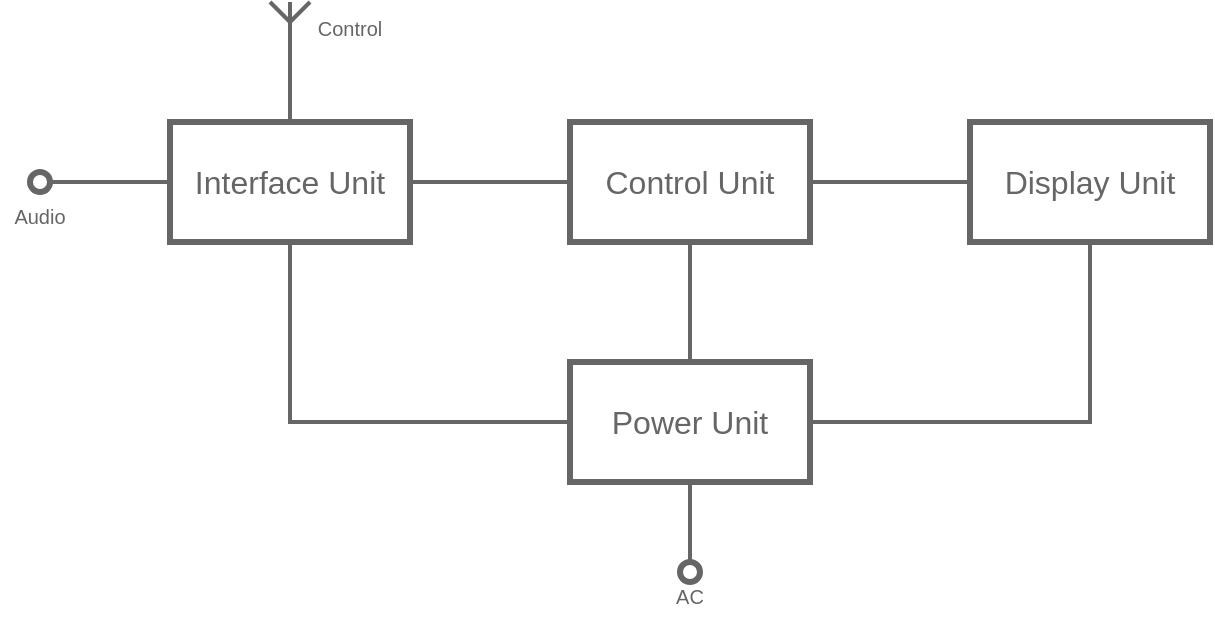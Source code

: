 <mxfile version="14.6.13" type="device"><diagram id="bmT33EYuN2ZeNp8fkeh6" name="HLA"><mxGraphModel dx="677" dy="401" grid="1" gridSize="10" guides="1" tooltips="1" connect="1" arrows="1" fold="1" page="1" pageScale="1" pageWidth="827" pageHeight="583" background="#ffffff" math="0" shadow="0"><root><mxCell id="0"/><mxCell id="1" parent="0"/><mxCell id="_oTVckai_7-js6mU2ZwT-8" style="edgeStyle=orthogonalEdgeStyle;rounded=0;orthogonalLoop=1;jettySize=auto;html=1;exitX=1;exitY=0.5;exitDx=0;exitDy=0;endArrow=none;endFill=0;strokeColor=#666666;strokeWidth=2;entryX=0;entryY=0.5;entryDx=0;entryDy=0;" parent="1" source="_oTVckai_7-js6mU2ZwT-1" target="_oTVckai_7-js6mU2ZwT-2" edge="1"><mxGeometry relative="1" as="geometry"><mxPoint x="300" y="190" as="targetPoint"/></mxGeometry></mxCell><mxCell id="_oTVckai_7-js6mU2ZwT-1" value="&lt;font color=&quot;#666666&quot; style=&quot;font-size: 16px&quot;&gt;Interface Unit&lt;/font&gt;" style="rounded=0;whiteSpace=wrap;html=1;fillColor=none;strokeColor=#666666;strokeWidth=3;" parent="1" vertex="1"><mxGeometry x="160" y="120" width="120" height="60" as="geometry"/></mxCell><mxCell id="_oTVckai_7-js6mU2ZwT-2" value="&lt;font color=&quot;#666666&quot; style=&quot;font-size: 16px&quot;&gt;Control Unit&lt;/font&gt;" style="rounded=0;whiteSpace=wrap;html=1;fillColor=none;strokeColor=#666666;strokeWidth=3;" parent="1" vertex="1"><mxGeometry x="360" y="120" width="120" height="60" as="geometry"/></mxCell><mxCell id="_oTVckai_7-js6mU2ZwT-17" value="" style="edgeStyle=orthogonalEdgeStyle;rounded=0;orthogonalLoop=1;jettySize=auto;html=1;endArrow=none;endFill=0;strokeColor=#666666;strokeWidth=2;entryX=0.5;entryY=0;entryDx=0;entryDy=0;" parent="1" source="_oTVckai_7-js6mU2ZwT-4" target="_oTVckai_7-js6mU2ZwT-18" edge="1"><mxGeometry relative="1" as="geometry"><mxPoint x="420" y="360" as="targetPoint"/></mxGeometry></mxCell><mxCell id="_oTVckai_7-js6mU2ZwT-4" value="&lt;font color=&quot;#666666&quot; style=&quot;font-size: 16px&quot;&gt;Power Unit&lt;/font&gt;" style="rounded=0;whiteSpace=wrap;html=1;fillColor=none;strokeColor=#666666;strokeWidth=3;" parent="1" vertex="1"><mxGeometry x="360" y="240" width="120" height="60" as="geometry"/></mxCell><mxCell id="_oTVckai_7-js6mU2ZwT-6" value="&lt;font color=&quot;#666666&quot; style=&quot;font-size: 16px&quot;&gt;Display Unit&lt;/font&gt;" style="rounded=0;whiteSpace=wrap;html=1;fillColor=none;strokeColor=#666666;strokeWidth=3;" parent="1" vertex="1"><mxGeometry x="560" y="120" width="120" height="60" as="geometry"/></mxCell><mxCell id="_oTVckai_7-js6mU2ZwT-9" style="edgeStyle=orthogonalEdgeStyle;rounded=0;orthogonalLoop=1;jettySize=auto;html=1;entryX=0;entryY=0.5;entryDx=0;entryDy=0;endArrow=none;endFill=0;strokeColor=#666666;strokeWidth=2;exitX=1;exitY=0.5;exitDx=0;exitDy=0;" parent="1" source="_oTVckai_7-js6mU2ZwT-2" target="_oTVckai_7-js6mU2ZwT-6" edge="1"><mxGeometry relative="1" as="geometry"><mxPoint x="500" y="220" as="sourcePoint"/><mxPoint x="370" y="160" as="targetPoint"/></mxGeometry></mxCell><mxCell id="_oTVckai_7-js6mU2ZwT-10" style="edgeStyle=orthogonalEdgeStyle;rounded=0;orthogonalLoop=1;jettySize=auto;html=1;entryX=0.5;entryY=0;entryDx=0;entryDy=0;endArrow=none;endFill=0;strokeColor=#666666;strokeWidth=2;exitX=0.5;exitY=1;exitDx=0;exitDy=0;" parent="1" source="_oTVckai_7-js6mU2ZwT-2" target="_oTVckai_7-js6mU2ZwT-4" edge="1"><mxGeometry relative="1" as="geometry"><mxPoint x="490" y="160" as="sourcePoint"/><mxPoint x="570" y="160" as="targetPoint"/></mxGeometry></mxCell><mxCell id="_oTVckai_7-js6mU2ZwT-11" style="edgeStyle=orthogonalEdgeStyle;rounded=0;orthogonalLoop=1;jettySize=auto;html=1;entryX=1;entryY=0.5;entryDx=0;entryDy=0;endArrow=none;endFill=0;strokeColor=#666666;strokeWidth=2;exitX=0.5;exitY=1;exitDx=0;exitDy=0;" parent="1" source="_oTVckai_7-js6mU2ZwT-6" target="_oTVckai_7-js6mU2ZwT-4" edge="1"><mxGeometry relative="1" as="geometry"><mxPoint x="430" y="190" as="sourcePoint"/><mxPoint x="430" y="270" as="targetPoint"/></mxGeometry></mxCell><mxCell id="_oTVckai_7-js6mU2ZwT-12" style="edgeStyle=orthogonalEdgeStyle;rounded=0;orthogonalLoop=1;jettySize=auto;html=1;entryX=0;entryY=0.5;entryDx=0;entryDy=0;endArrow=none;endFill=0;strokeColor=#666666;strokeWidth=2;exitX=0.5;exitY=1;exitDx=0;exitDy=0;" parent="1" source="_oTVckai_7-js6mU2ZwT-1" target="_oTVckai_7-js6mU2ZwT-4" edge="1"><mxGeometry relative="1" as="geometry"><mxPoint x="630" y="190" as="sourcePoint"/><mxPoint x="490" y="300" as="targetPoint"/></mxGeometry></mxCell><mxCell id="_oTVckai_7-js6mU2ZwT-13" style="edgeStyle=orthogonalEdgeStyle;rounded=0;orthogonalLoop=1;jettySize=auto;html=1;endArrow=none;endFill=0;strokeColor=#666666;strokeWidth=2;exitX=0;exitY=0.5;exitDx=0;exitDy=0;" parent="1" source="_oTVckai_7-js6mU2ZwT-1" target="_oTVckai_7-js6mU2ZwT-14" edge="1"><mxGeometry relative="1" as="geometry"><mxPoint x="230" y="190" as="sourcePoint"/><mxPoint x="110" y="150" as="targetPoint"/></mxGeometry></mxCell><mxCell id="_oTVckai_7-js6mU2ZwT-14" value="" style="ellipse;whiteSpace=wrap;html=1;strokeColor=#666666;strokeWidth=3;fillColor=none;" parent="1" vertex="1"><mxGeometry x="90" y="145" width="10" height="10" as="geometry"/></mxCell><mxCell id="_oTVckai_7-js6mU2ZwT-18" value="" style="ellipse;whiteSpace=wrap;html=1;strokeColor=#666666;strokeWidth=3;fillColor=none;" parent="1" vertex="1"><mxGeometry x="415" y="340" width="10" height="10" as="geometry"/></mxCell><mxCell id="_oTVckai_7-js6mU2ZwT-19" style="edgeStyle=orthogonalEdgeStyle;rounded=0;orthogonalLoop=1;jettySize=auto;html=1;endArrow=none;endFill=0;strokeColor=#666666;strokeWidth=2;exitX=0.5;exitY=0;exitDx=0;exitDy=0;" parent="1" source="_oTVckai_7-js6mU2ZwT-1" edge="1"><mxGeometry relative="1" as="geometry"><mxPoint x="170" y="160" as="sourcePoint"/><mxPoint x="220" y="60" as="targetPoint"/></mxGeometry></mxCell><mxCell id="_oTVckai_7-js6mU2ZwT-20" style="rounded=0;orthogonalLoop=1;jettySize=auto;html=1;endArrow=none;endFill=0;strokeColor=#666666;strokeWidth=2;" parent="1" edge="1"><mxGeometry relative="1" as="geometry"><mxPoint x="220" y="70" as="sourcePoint"/><mxPoint x="230" y="60" as="targetPoint"/></mxGeometry></mxCell><mxCell id="_oTVckai_7-js6mU2ZwT-21" style="rounded=0;orthogonalLoop=1;jettySize=auto;html=1;endArrow=none;endFill=0;strokeColor=#666666;strokeWidth=2;" parent="1" edge="1"><mxGeometry relative="1" as="geometry"><mxPoint x="220" y="70" as="sourcePoint"/><mxPoint x="210" y="60" as="targetPoint"/></mxGeometry></mxCell><mxCell id="M7XxlHNpDs_SlHbdELkO-2" value="&lt;font color=&quot;#666666&quot; style=&quot;font-size: 10px;&quot;&gt;AC&lt;/font&gt;" style="rounded=0;whiteSpace=wrap;html=1;fillColor=none;strokeWidth=3;strokeColor=none;fontSize=10;" vertex="1" parent="1"><mxGeometry x="400" y="344" width="40" height="26" as="geometry"/></mxCell><mxCell id="M7XxlHNpDs_SlHbdELkO-3" value="&lt;font color=&quot;#666666&quot; style=&quot;font-size: 10px&quot;&gt;Audio&lt;/font&gt;" style="rounded=0;whiteSpace=wrap;html=1;fillColor=none;strokeWidth=3;strokeColor=none;fontSize=10;" vertex="1" parent="1"><mxGeometry x="75" y="154" width="40" height="26" as="geometry"/></mxCell><mxCell id="M7XxlHNpDs_SlHbdELkO-4" value="&lt;font color=&quot;#666666&quot; style=&quot;font-size: 10px&quot;&gt;Control&lt;/font&gt;" style="rounded=0;whiteSpace=wrap;html=1;fillColor=none;strokeWidth=3;strokeColor=none;fontSize=10;" vertex="1" parent="1"><mxGeometry x="230" y="60" width="40" height="26" as="geometry"/></mxCell></root></mxGraphModel></diagram></mxfile>
